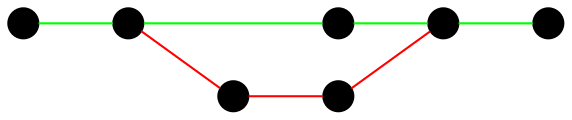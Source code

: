 digraph G {
  layout=dot
  rankdir="LR";
  bgcolor=transparent

  node[width=0.20, height=0.20, shape=point, colorscheme=accent8];
  edge[weight=2, arrowhead=none];

  node[group=master];
  edge[color=green]
  1 -> 2 -> 3 -> 4 -> 5;

  node[group=branch];
  edge[color=red]
  2 -> 6 -> 7 -> 4;
}

